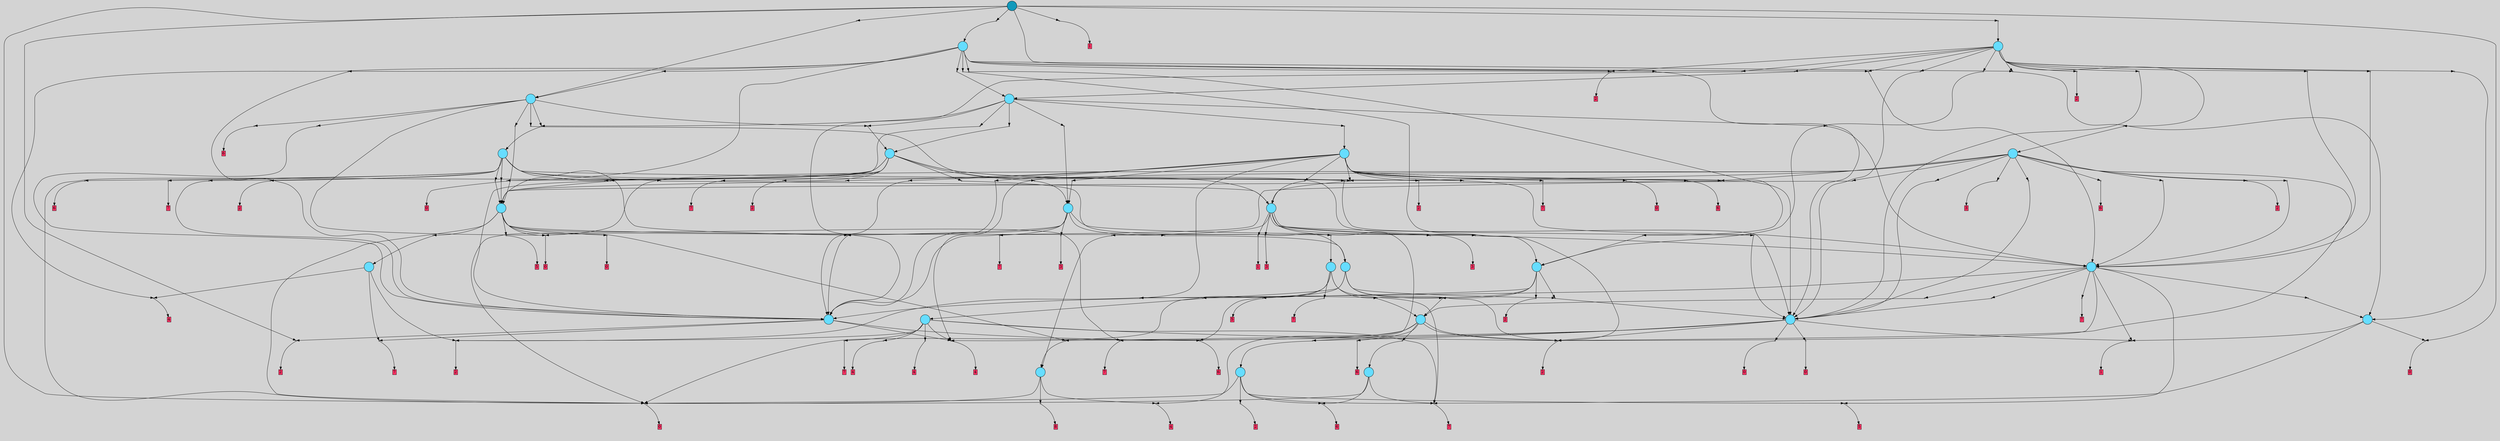 // File exported with GEGELATI v1.3.1
// On the 2024-04-09 07:45:57
// With the File::TPGGraphDotExporter
digraph{
	graph[pad = "0.212, 0.055" bgcolor = lightgray]
	node[shape=circle style = filled label = ""]
		T0 [fillcolor="#66ddff"]
		T6 [fillcolor="#66ddff"]
		T8 [fillcolor="#66ddff"]
		T15 [fillcolor="#66ddff"]
		T51 [fillcolor="#66ddff"]
		T58 [fillcolor="#66ddff"]
		T77 [fillcolor="#66ddff"]
		T83 [fillcolor="#66ddff"]
		T115 [fillcolor="#66ddff"]
		T126 [fillcolor="#66ddff"]
		T131 [fillcolor="#66ddff"]
		T162 [fillcolor="#66ddff"]
		T176 [fillcolor="#66ddff"]
		T238 [fillcolor="#66ddff"]
		T283 [fillcolor="#66ddff"]
		T337 [fillcolor="#66ddff"]
		T471 [fillcolor="#66ddff"]
		T495 [fillcolor="#66ddff"]
		T515 [fillcolor="#66ddff"]
		T532 [fillcolor="#66ddff"]
		T593 [fillcolor="#66ddff"]
		T606 [fillcolor="#66ddff"]
		T714 [fillcolor="#66ddff"]
		T772 [fillcolor="#66ddff"]
		T886 [fillcolor="#1199bb"]
		P17704 [fillcolor="#cccccc" shape=point] //
		I17704 [shape=box style=invis label="4|2&2|2#2|7#1|0#4|3&#92;n6|6&0|1#2|1#0|4#0|1&#92;n1|3&3|4#3|7#4|6#3|3&#92;n3|1&3|4#3|0#3|1#1|1&#92;n7|7&4|2#2|0#1|1#1|1&#92;n"]
		P17704 -> I17704[style=invis]
		A7435 [fillcolor="#ff3366" shape=box margin=0.03 width=0 height=0 label="0"]
		T0 -> P17704 -> A7435
		P17705 [fillcolor="#cccccc" shape=point] //
		I17705 [shape=box style=invis label="0|0&0|5#3|5#2|6#4|4&#92;n0|2&0|7#4|5#1|7#2|7&#92;n7|5&3|4#4|3#4|4#4|0&#92;n5|7&3|4#0|2#1|6#1|0&#92;n3|6&1|5#3|4#2|1#2|7&#92;n5|3&0|0#0|2#1|2#4|7&#92;n1|6&0|1#3|7#0|4#2|3&#92;n6|1&1|6#0|3#4|2#1|6&#92;n2|1&2|5#0|0#0|0#4|2&#92;n0|4&0|5#0|6#0|7#2|5&#92;n"]
		P17705 -> I17705[style=invis]
		A7436 [fillcolor="#ff3366" shape=box margin=0.03 width=0 height=0 label="1"]
		T0 -> P17705 -> A7436
		P17706 [fillcolor="#cccccc" shape=point] //
		I17706 [shape=box style=invis label="2|2&4|0#4|7#3|7#4|5&#92;n0|5&2|4#0|1#0|2#2|0&#92;n4|1&1|4#3|1#4|1#3|5&#92;n5|6&0|5#0|6#0|3#2|5&#92;n6|6&4|2#1|0#2|2#4|0&#92;n2|4&3|2#1|3#0|5#3|6&#92;n"]
		P17706 -> I17706[style=invis]
		A7437 [fillcolor="#ff3366" shape=box margin=0.03 width=0 height=0 label="6"]
		T6 -> P17706 -> A7437
		P17707 [fillcolor="#cccccc" shape=point] //
		I17707 [shape=box style=invis label="3|7&4|5#1|6#4|0#3|5&#92;n1|7&3|4#2|2#1|4#0|1&#92;n0|5&2|2#1|2#3|1#3|6&#92;n1|0&2|4#0|3#2|2#3|4&#92;n"]
		P17707 -> I17707[style=invis]
		A7438 [fillcolor="#ff3366" shape=box margin=0.03 width=0 height=0 label="7"]
		T6 -> P17707 -> A7438
		P17708 [fillcolor="#cccccc" shape=point] //
		I17708 [shape=box style=invis label="2|7&4|3#3|6#4|2#0|1&#92;n4|6&1|7#2|4#0|7#2|1&#92;n"]
		P17708 -> I17708[style=invis]
		A7439 [fillcolor="#ff3366" shape=box margin=0.03 width=0 height=0 label="8"]
		T8 -> P17708 -> A7439
		P17709 [fillcolor="#cccccc" shape=point] //
		I17709 [shape=box style=invis label="7|2&2|3#3|2#0|0#0|0&#92;n0|0&3|5#1|4#2|5#2|2&#92;n1|2&2|0#0|0#4|2#1|5&#92;n6|7&3|0#3|6#1|5#1|3&#92;n5|6&4|0#3|6#1|2#2|5&#92;n"]
		P17709 -> I17709[style=invis]
		A7440 [fillcolor="#ff3366" shape=box margin=0.03 width=0 height=0 label="0"]
		T8 -> P17709 -> A7440
		T0 -> P17707
		T6 -> P17709
		P17710 [fillcolor="#cccccc" shape=point] //
		I17710 [shape=box style=invis label="5|7&1|4#0|6#0|1#3|7&#92;n6|7&4|2#2|5#4|2#0|6&#92;n"]
		P17710 -> I17710[style=invis]
		A7441 [fillcolor="#ff3366" shape=box margin=0.03 width=0 height=0 label="4"]
		T8 -> P17710 -> A7441
		T15 -> P17707
		T15 -> P17709
		T15 -> P17706
		P17711 [fillcolor="#cccccc" shape=point] //
		I17711 [shape=box style=invis label="4|0&1|2#2|2#1|6#3|5&#92;n5|1&4|3#3|1#3|0#0|1&#92;n7|4&0|2#3|7#3|4#2|6&#92;n"]
		P17711 -> I17711[style=invis]
		A7442 [fillcolor="#ff3366" shape=box margin=0.03 width=0 height=0 label="2"]
		T15 -> P17711 -> A7442
		P17712 [fillcolor="#cccccc" shape=point] //
		I17712 [shape=box style=invis label="1|7&2|1#1|1#3|1#4|5&#92;n"]
		P17712 -> I17712[style=invis]
		A7443 [fillcolor="#ff3366" shape=box margin=0.03 width=0 height=0 label="5"]
		T15 -> P17712 -> A7443
		P17713 [fillcolor="#cccccc" shape=point] //
		I17713 [shape=box style=invis label="6|7&4|5#2|5#4|2#0|6&#92;n5|7&1|4#0|6#0|1#3|7&#92;n"]
		P17713 -> I17713[style=invis]
		A7444 [fillcolor="#ff3366" shape=box margin=0.03 width=0 height=0 label="4"]
		T51 -> P17713 -> A7444
		P17714 [fillcolor="#cccccc" shape=point] //
		I17714 [shape=box style=invis label="4|0&1|2#2|2#1|6#3|5&#92;n5|1&4|3#3|1#0|0#0|1&#92;n"]
		P17714 -> I17714[style=invis]
		A7445 [fillcolor="#ff3366" shape=box margin=0.03 width=0 height=0 label="2"]
		T51 -> P17714 -> A7445
		P17715 [fillcolor="#cccccc" shape=point] //
		I17715 [shape=box style=invis label="5|0&4|5#3|0#0|1#3|5&#92;n0|5&2|2#1|2#0|1#3|6&#92;n1|7&3|4#2|2#1|4#0|1&#92;n1|0&3|4#0|3#2|2#3|4&#92;n"]
		P17715 -> I17715[style=invis]
		A7446 [fillcolor="#ff3366" shape=box margin=0.03 width=0 height=0 label="7"]
		T51 -> P17715 -> A7446
		P17716 [fillcolor="#cccccc" shape=point] //
		I17716 [shape=box style=invis label="2|4&2|3#3|4#0|3#3|5&#92;n2|2&3|3#1|4#0|0#1|3&#92;n0|0&1|2#4|4#1|2#0|1&#92;n4|1&0|1#3|2#0|5#4|2&#92;n7|6&4|1#3|1#0|6#1|6&#92;n0|2&0|4#4|7#2|6#2|2&#92;n"]
		P17716 -> I17716[style=invis]
		A7447 [fillcolor="#ff3366" shape=box margin=0.03 width=0 height=0 label="6"]
		T58 -> P17716 -> A7447
		P17717 [fillcolor="#cccccc" shape=point] //
		I17717 [shape=box style=invis label="3|0&3|4#3|0#3|1#1|1&#92;n7|7&4|2#2|0#1|1#1|1&#92;n4|3&2|2#2|7#1|0#3|3&#92;n"]
		P17717 -> I17717[style=invis]
		T58 -> P17717 -> T6
		T58 -> P17710
		T58 -> P17709
		P17718 [fillcolor="#cccccc" shape=point] //
		I17718 [shape=box style=invis label="5|1&4|3#3|1#3|0#0|1&#92;n4|0&1|2#2|2#1|6#3|5&#92;n"]
		P17718 -> I17718[style=invis]
		A7448 [fillcolor="#ff3366" shape=box margin=0.03 width=0 height=0 label="2"]
		T58 -> P17718 -> A7448
		T58 -> P17718
		P17719 [fillcolor="#cccccc" shape=point] //
		I17719 [shape=box style=invis label="4|0&1|2#2|5#1|6#3|5&#92;n7|1&0|3#1|6#4|4#4|0&#92;n"]
		P17719 -> I17719[style=invis]
		A7449 [fillcolor="#ff3366" shape=box margin=0.03 width=0 height=0 label="2"]
		T77 -> P17719 -> A7449
		T77 -> P17715
		P17720 [fillcolor="#cccccc" shape=point] //
		I17720 [shape=box style=invis label="6|7&2|2#2|5#4|2#0|6&#92;n5|7&1|4#0|6#0|1#3|7&#92;n0|0&2|1#1|7#1|3#4|3&#92;n"]
		P17720 -> I17720[style=invis]
		A7450 [fillcolor="#ff3366" shape=box margin=0.03 width=0 height=0 label="4"]
		T77 -> P17720 -> A7450
		P17721 [fillcolor="#cccccc" shape=point] //
		I17721 [shape=box style=invis label="0|2&4|4#2|6#0|7#3|3&#92;n6|3&2|0#4|4#4|0#1|6&#92;n3|6&4|4#0|1#0|0#2|6&#92;n2|6&0|0#1|0#2|3#3|1&#92;n2|1&2|6#0|6#4|2#4|1&#92;n"]
		P17721 -> I17721[style=invis]
		A7451 [fillcolor="#ff3366" shape=box margin=0.03 width=0 height=0 label="6"]
		T77 -> P17721 -> A7451
		P17722 [fillcolor="#cccccc" shape=point] //
		I17722 [shape=box style=invis label="4|7&4|0#3|6#1|4#1|4&#92;n6|0&3|4#4|6#3|3#1|0&#92;n"]
		P17722 -> I17722[style=invis]
		A7452 [fillcolor="#ff3366" shape=box margin=0.03 width=0 height=0 label="7"]
		T83 -> P17722 -> A7452
		T83 -> P17718
		P17723 [fillcolor="#cccccc" shape=point] //
		I17723 [shape=box style=invis label="1|7&1|3#2|6#4|2#4|3&#92;n7|7&4|1#1|0#1|1#0|7&#92;n6|6&4|0#3|6#2|2#2|5&#92;n0|5&1|6#4|6#1|0#1|3&#92;n7|3&3|2#0|2#1|5#3|3&#92;n5|1&4|6#1|5#1|5#4|5&#92;n5|1&3|6#0|1#0|7#0|7&#92;n5|0&3|5#1|4#3|5#0|2&#92;n6|7&3|0#3|6#1|5#1|7&#92;n7|4&4|2#0|7#2|0#1|1&#92;n"]
		P17723 -> I17723[style=invis]
		A7453 [fillcolor="#ff3366" shape=box margin=0.03 width=0 height=0 label="0"]
		T83 -> P17723 -> A7453
		P17724 [fillcolor="#cccccc" shape=point] //
		I17724 [shape=box style=invis label="7|2&2|3#3|2#0|0#0|0&#92;n0|0&3|5#1|4#2|5#2|2&#92;n0|2&4|3#2|5#4|2#1|0&#92;n6|7&3|0#3|6#1|5#1|3&#92;n1|2&2|0#0|0#4|2#1|5&#92;n5|6&4|0#3|6#1|0#2|5&#92;n"]
		P17724 -> I17724[style=invis]
		T83 -> P17724 -> T8
		P17725 [fillcolor="#cccccc" shape=point] //
		I17725 [shape=box style=invis label="1|6&2|3#3|3#4|4#1|6&#92;n4|2&2|2#2|7#1|7#4|3&#92;n2|6&4|3#4|2#0|4#0|7&#92;n3|6&2|2#4|6#2|3#4|5&#92;n1|0&1|3#1|7#4|3#0|7&#92;n3|1&3|4#3|7#4|6#3|3&#92;n4|2&0|1#3|5#1|0#2|3&#92;n3|1&3|4#3|0#3|1#1|1&#92;n"]
		P17725 -> I17725[style=invis]
		T83 -> P17725 -> T15
		T83 -> P17705
		P17726 [fillcolor="#cccccc" shape=point] //
		I17726 [shape=box style=invis label="1|7&1|3#2|6#4|2#4|3&#92;n7|7&4|1#1|0#1|1#0|7&#92;n6|6&4|0#3|6#2|2#2|5&#92;n0|5&1|6#4|6#1|0#1|3&#92;n5|0&3|5#1|4#3|5#0|2&#92;n5|0&4|6#1|5#1|5#4|5&#92;n5|1&3|6#0|1#0|7#0|7&#92;n7|3&3|2#0|2#1|5#3|3&#92;n6|7&3|0#3|6#1|5#1|7&#92;n7|4&4|2#0|7#2|0#1|1&#92;n"]
		P17726 -> I17726[style=invis]
		A7454 [fillcolor="#ff3366" shape=box margin=0.03 width=0 height=0 label="0"]
		T83 -> P17726 -> A7454
		T115 -> P17707
		P17727 [fillcolor="#cccccc" shape=point] //
		I17727 [shape=box style=invis label="5|0&1|7#0|0#3|3#1|7&#92;n0|7&0|5#2|4#0|1#4|5&#92;n5|2&4|3#0|5#0|2#0|6&#92;n"]
		P17727 -> I17727[style=invis]
		A7455 [fillcolor="#ff3366" shape=box margin=0.03 width=0 height=0 label="4"]
		T115 -> P17727 -> A7455
		T115 -> P17714
		T115 -> P17718
		T115 -> P17720
		P17728 [fillcolor="#cccccc" shape=point] //
		I17728 [shape=box style=invis label="5|0&4|5#3|0#0|1#3|5&#92;n0|5&2|2#1|3#0|1#3|6&#92;n1|7&3|4#2|2#1|4#0|1&#92;n1|0&3|4#0|3#2|2#3|4&#92;n2|3&2|0#3|5#0|0#3|6&#92;n"]
		P17728 -> I17728[style=invis]
		A7456 [fillcolor="#ff3366" shape=box margin=0.03 width=0 height=0 label="7"]
		T115 -> P17728 -> A7456
		P17729 [fillcolor="#cccccc" shape=point] //
		I17729 [shape=box style=invis label="6|6&0|7#4|2#2|2#4|1&#92;n5|7&0|3#0|2#0|1#2|3&#92;n0|3&1|4#1|6#3|1#1|6&#92;n3|1&1|6#4|1#1|3#3|0&#92;n3|5&0|0#1|0#4|5#1|5&#92;n3|6&4|0#1|3#4|4#4|1&#92;n"]
		P17729 -> I17729[style=invis]
		A7457 [fillcolor="#ff3366" shape=box margin=0.03 width=0 height=0 label="4"]
		T115 -> P17729 -> A7457
		T126 -> P17722
		P17730 [fillcolor="#cccccc" shape=point] //
		I17730 [shape=box style=invis label="7|7&4|1#1|0#1|1#0|7&#92;n6|6&4|7#1|4#1|5#3|4&#92;n6|6&4|0#3|6#2|2#2|5&#92;n7|3&3|2#0|2#1|5#3|3&#92;n0|5&1|6#4|6#1|0#1|3&#92;n5|1&4|6#1|5#1|5#4|5&#92;n5|1&3|6#0|1#0|7#0|7&#92;n5|0&3|5#1|4#3|5#0|2&#92;n6|7&3|0#3|6#1|5#1|7&#92;n7|4&4|2#0|7#0|0#1|1&#92;n"]
		P17730 -> I17730[style=invis]
		A7458 [fillcolor="#ff3366" shape=box margin=0.03 width=0 height=0 label="0"]
		T126 -> P17730 -> A7458
		T126 -> P17724
		T126 -> P17725
		P17731 [fillcolor="#cccccc" shape=point] //
		I17731 [shape=box style=invis label="1|7&1|3#2|6#4|2#4|3&#92;n7|7&4|1#1|0#1|1#0|7&#92;n6|5&4|0#3|6#2|2#2|5&#92;n5|0&3|5#1|4#3|5#0|2&#92;n7|3&3|2#0|2#1|5#3|3&#92;n5|1&3|6#0|1#0|7#0|7&#92;n5|0&4|6#1|5#1|5#4|5&#92;n6|7&3|0#3|6#1|5#1|7&#92;n7|4&4|2#0|7#2|0#1|1&#92;n"]
		P17731 -> I17731[style=invis]
		A7459 [fillcolor="#ff3366" shape=box margin=0.03 width=0 height=0 label="0"]
		T126 -> P17731 -> A7459
		P17732 [fillcolor="#cccccc" shape=point] //
		I17732 [shape=box style=invis label="4|0&1|2#4|2#1|6#3|5&#92;n"]
		P17732 -> I17732[style=invis]
		T126 -> P17732 -> T51
		T126 -> P17709
		P17733 [fillcolor="#cccccc" shape=point] //
		I17733 [shape=box style=invis label="3|5&4|6#4|2#0|3#1|1&#92;n0|2&4|3#3|4#0|6#2|3&#92;n2|0&3|2#4|5#2|6#0|0&#92;n"]
		P17733 -> I17733[style=invis]
		A7460 [fillcolor="#ff3366" shape=box margin=0.03 width=0 height=0 label="5"]
		T126 -> P17733 -> A7460
		P17734 [fillcolor="#cccccc" shape=point] //
		I17734 [shape=box style=invis label="2|0&3|2#4|5#2|6#0|0&#92;n0|7&0|3#3|4#0|6#2|0&#92;n"]
		P17734 -> I17734[style=invis]
		A7461 [fillcolor="#ff3366" shape=box margin=0.03 width=0 height=0 label="5"]
		T131 -> P17734 -> A7461
		P17735 [fillcolor="#cccccc" shape=point] //
		I17735 [shape=box style=invis label="1|2&4|3#2|5#4|5#2|2&#92;n5|2&2|3#4|6#4|0#1|1&#92;n6|0&3|6#3|5#0|5#2|2&#92;n1|7&3|4#2|2#1|4#0|1&#92;n1|7&4|5#1|6#4|0#4|5&#92;n"]
		P17735 -> I17735[style=invis]
		T131 -> P17735 -> T58
		P17736 [fillcolor="#cccccc" shape=point] //
		I17736 [shape=box style=invis label="5|0&4|5#3|0#0|1#3|5&#92;n1|0&3|4#0|3#2|2#3|4&#92;n1|6&3|5#2|5#2|7#2|1&#92;n1|7&3|4#2|2#1|4#0|1&#92;n0|5&2|2#1|2#0|1#3|6&#92;n"]
		P17736 -> I17736[style=invis]
		A7462 [fillcolor="#ff3366" shape=box margin=0.03 width=0 height=0 label="7"]
		T131 -> P17736 -> A7462
		T131 -> P17707
		T131 -> P17720
		P17737 [fillcolor="#cccccc" shape=point] //
		I17737 [shape=box style=invis label="1|2&0|6#3|4#1|0#1|1&#92;n4|4&4|2#0|2#4|3#3|0&#92;n1|1&3|5#2|1#0|6#0|6&#92;n4|0&3|6#4|0#3|5#1|4&#92;n"]
		P17737 -> I17737[style=invis]
		T162 -> P17737 -> T115
		P17738 [fillcolor="#cccccc" shape=point] //
		I17738 [shape=box style=invis label="4|0&3|0#0|0#3|4#1|1&#92;n1|1&3|0#0|1#1|0#2|6&#92;n"]
		P17738 -> I17738[style=invis]
		T162 -> P17738 -> T83
		P17739 [fillcolor="#cccccc" shape=point] //
		I17739 [shape=box style=invis label="6|0&3|6#3|5#0|5#2|2&#92;n6|6&0|2#0|1#1|7#0|3&#92;n1|7&4|5#1|6#4|1#4|5&#92;n1|0&1|0#0|3#0|2#3|4&#92;n1|7&3|4#2|2#1|4#0|1&#92;n"]
		P17739 -> I17739[style=invis]
		T162 -> P17739 -> T58
		T162 -> P17714
		T162 -> P17718
		T176 -> P17737
		T176 -> P17738
		T176 -> P17739
		P17740 [fillcolor="#cccccc" shape=point] //
		I17740 [shape=box style=invis label="4|0&1|2#2|2#1|6#3|4&#92;n"]
		P17740 -> I17740[style=invis]
		A7463 [fillcolor="#ff3366" shape=box margin=0.03 width=0 height=0 label="2"]
		T176 -> P17740 -> A7463
		T176 -> P17721
		P17741 [fillcolor="#cccccc" shape=point] //
		I17741 [shape=box style=invis label="6|0&3|4#4|6#3|3#1|0&#92;n4|7&4|0#3|6#1|4#3|4&#92;n"]
		P17741 -> I17741[style=invis]
		T238 -> P17741 -> T77
		P17742 [fillcolor="#cccccc" shape=point] //
		I17742 [shape=box style=invis label="1|0&2|4#0|3#2|2#3|4&#92;n0|0&2|2#1|2#3|1#3|6&#92;n0|5&1|5#2|6#4|3#4|4&#92;n1|0&3|7#1|6#4|6#3|7&#92;n"]
		P17742 -> I17742[style=invis]
		A7464 [fillcolor="#ff3366" shape=box margin=0.03 width=0 height=0 label="7"]
		T238 -> P17742 -> A7464
		P17743 [fillcolor="#cccccc" shape=point] //
		I17743 [shape=box style=invis label="1|1&3|0#0|1#1|0#2|6&#92;n4|0&3|1#0|0#3|4#1|1&#92;n"]
		P17743 -> I17743[style=invis]
		T238 -> P17743 -> T83
		P17744 [fillcolor="#cccccc" shape=point] //
		I17744 [shape=box style=invis label="1|2&4|7#2|5#4|5#2|2&#92;n1|0&2|0#0|3#0|2#3|4&#92;n1|7&4|5#1|6#4|0#4|5&#92;n1|7&3|4#2|2#1|4#0|1&#92;n6|0&3|6#3|5#0|5#2|2&#92;n"]
		P17744 -> I17744[style=invis]
		T238 -> P17744 -> T58
		T238 -> P17718
		T238 -> P17712
		P17745 [fillcolor="#cccccc" shape=point] //
		I17745 [shape=box style=invis label="0|5&2|2#1|2#4|1#3|6&#92;n1|0&3|4#0|3#2|2#3|4&#92;n1|7&3|4#2|2#1|4#0|1&#92;n5|0&4|5#3|0#0|1#3|5&#92;n"]
		P17745 -> I17745[style=invis]
		T238 -> P17745 -> T0
		T238 -> P17705
		P17746 [fillcolor="#cccccc" shape=point] //
		I17746 [shape=box style=invis label="1|5&4|1#3|4#3|2#4|4&#92;n4|0&3|1#0|0#3|0#1|1&#92;n"]
		P17746 -> I17746[style=invis]
		T283 -> P17746 -> T83
		P17747 [fillcolor="#cccccc" shape=point] //
		I17747 [shape=box style=invis label="3|0&1|0#0|0#3|1#3|2&#92;n3|2&1|3#4|2#4|7#4|4&#92;n"]
		P17747 -> I17747[style=invis]
		T283 -> P17747 -> T131
		P17748 [fillcolor="#cccccc" shape=point] //
		I17748 [shape=box style=invis label="1|5&3|4#2|2#1|4#0|1&#92;n1|0&3|4#0|3#2|2#3|4&#92;n1|6&3|0#2|5#2|7#2|1&#92;n0|5&2|2#1|2#0|1#3|6&#92;n5|0&4|5#3|0#0|1#3|5&#92;n"]
		P17748 -> I17748[style=invis]
		T283 -> P17748 -> T8
		T283 -> P17718
		P17749 [fillcolor="#cccccc" shape=point] //
		I17749 [shape=box style=invis label="0|2&3|5#1|6#3|1#2|3&#92;n5|3&0|0#0|2#3|2#4|7&#92;n0|2&0|7#4|5#1|7#2|7&#92;n5|7&3|4#0|2#1|6#1|0&#92;n6|1&1|6#0|3#4|2#1|6&#92;n0|0&0|5#3|5#2|6#4|4&#92;n1|6&0|1#3|7#0|4#2|3&#92;n3|6&1|5#3|4#2|1#2|7&#92;n2|1&2|5#0|0#0|0#4|2&#92;n"]
		P17749 -> I17749[style=invis]
		A7465 [fillcolor="#ff3366" shape=box margin=0.03 width=0 height=0 label="1"]
		T283 -> P17749 -> A7465
		P17750 [fillcolor="#cccccc" shape=point] //
		I17750 [shape=box style=invis label="0|7&3|7#3|0#2|4#0|3&#92;n4|4&2|4#1|3#4|4#4|0&#92;n"]
		P17750 -> I17750[style=invis]
		A7466 [fillcolor="#ff3366" shape=box margin=0.03 width=0 height=0 label="3"]
		T283 -> P17750 -> A7466
		P17751 [fillcolor="#cccccc" shape=point] //
		I17751 [shape=box style=invis label="4|0&0|6#4|0#3|5#1|4&#92;n7|3&1|7#1|4#1|2#0|2&#92;n1|4&4|7#3|0#0|0#4|1&#92;n1|1&3|2#2|1#0|7#0|6&#92;n4|2&0|0#4|2#0|0#2|6&#92;n"]
		P17751 -> I17751[style=invis]
		A7467 [fillcolor="#ff3366" shape=box margin=0.03 width=0 height=0 label="3"]
		T283 -> P17751 -> A7467
		T283 -> P17750
		P17752 [fillcolor="#cccccc" shape=point] //
		I17752 [shape=box style=invis label="7|0&0|5#0|0#2|4#4|1&#92;n4|3&0|7#2|5#3|2#2|1&#92;n"]
		P17752 -> I17752[style=invis]
		T337 -> P17752 -> T238
		P17753 [fillcolor="#cccccc" shape=point] //
		I17753 [shape=box style=invis label="4|7&4|0#3|6#1|4#3|4&#92;n6|0&1|0#2|2#4|1#3|4&#92;n"]
		P17753 -> I17753[style=invis]
		T337 -> P17753 -> T77
		P17754 [fillcolor="#cccccc" shape=point] //
		I17754 [shape=box style=invis label="4|4&2|4#1|3#4|4#4|0&#92;n0|7&3|7#3|0#2|4#0|2&#92;n"]
		P17754 -> I17754[style=invis]
		A7468 [fillcolor="#ff3366" shape=box margin=0.03 width=0 height=0 label="3"]
		T337 -> P17754 -> A7468
		T337 -> P17709
		P17755 [fillcolor="#cccccc" shape=point] //
		I17755 [shape=box style=invis label="1|0&3|7#1|6#4|6#3|7&#92;n0|0&2|2#1|2#3|1#3|6&#92;n0|5&1|5#2|6#4|3#4|4&#92;n1|0&2|4#0|3#2|7#3|4&#92;n1|7&2|4#4|1#1|1#0|1&#92;n"]
		P17755 -> I17755[style=invis]
		A7469 [fillcolor="#ff3366" shape=box margin=0.03 width=0 height=0 label="7"]
		T337 -> P17755 -> A7469
		P17756 [fillcolor="#cccccc" shape=point] //
		I17756 [shape=box style=invis label="6|2&2|2#0|7#0|6#1|2&#92;n2|2&4|7#0|4#2|6#1|2&#92;n2|2&3|1#0|6#2|6#0|1&#92;n2|7&0|0#3|3#0|1#0|5&#92;n3|2&0|3#0|2#4|6#3|6&#92;n6|3&1|4#3|0#2|4#3|0&#92;n4|1&4|5#3|7#0|2#2|6&#92;n2|4&4|3#3|6#0|7#3|0&#92;n2|0&4|4#0|2#3|1#3|1&#92;n"]
		P17756 -> I17756[style=invis]
		T337 -> P17756 -> T162
		P17757 [fillcolor="#cccccc" shape=point] //
		I17757 [shape=box style=invis label="6|5&0|0#3|3#3|3#1|2&#92;n4|0&1|2#2|3#1|7#3|5&#92;n"]
		P17757 -> I17757[style=invis]
		A7470 [fillcolor="#ff3366" shape=box margin=0.03 width=0 height=0 label="2"]
		T471 -> P17757 -> A7470
		P17758 [fillcolor="#cccccc" shape=point] //
		I17758 [shape=box style=invis label="0|3&0|4#0|1#4|4#3|4&#92;n0|0&1|2#4|4#3|7#3|4&#92;n1|2&2|2#0|3#4|6#1|6&#92;n4|5&1|6#3|5#3|4#3|1&#92;n"]
		P17758 -> I17758[style=invis]
		T471 -> P17758 -> T77
		P17759 [fillcolor="#cccccc" shape=point] //
		I17759 [shape=box style=invis label="0|0&3|5#1|3#2|5#2|2&#92;n7|2&2|7#3|2#0|4#0|0&#92;n6|3&1|2#3|1#4|5#0|2&#92;n5|1&4|0#3|6#1|2#2|5&#92;n"]
		P17759 -> I17759[style=invis]
		T471 -> P17759 -> T126
		P17760 [fillcolor="#cccccc" shape=point] //
		I17760 [shape=box style=invis label="0|6&2|7#1|0#4|0#0|3&#92;n2|2&2|4#1|4#1|2#1|4&#92;n4|0&4|0#2|0#0|4#0|0&#92;n2|7&0|7#2|0#2|4#0|2&#92;n4|2&4|2#0|5#3|4#2|2&#92;n"]
		P17760 -> I17760[style=invis]
		T471 -> P17760 -> T176
		P17761 [fillcolor="#cccccc" shape=point] //
		I17761 [shape=box style=invis label="0|7&1|4#3|6#3|0#3|0&#92;n0|0&4|7#1|0#2|5#4|5&#92;n1|1&2|4#3|1#0|2#0|2&#92;n3|4&4|7#3|1#4|6#0|2&#92;n"]
		P17761 -> I17761[style=invis]
		A7471 [fillcolor="#ff3366" shape=box margin=0.03 width=0 height=0 label="0"]
		T471 -> P17761 -> A7471
		P17762 [fillcolor="#cccccc" shape=point] //
		I17762 [shape=box style=invis label="7|3&2|0#4|4#4|0#1|6&#92;n1|7&4|7#1|5#3|2#4|3&#92;n0|0&4|4#2|6#0|7#3|3&#92;n3|6&4|4#0|1#0|0#2|6&#92;n"]
		P17762 -> I17762[style=invis]
		A7472 [fillcolor="#ff3366" shape=box margin=0.03 width=0 height=0 label="6"]
		T471 -> P17762 -> A7472
		P17763 [fillcolor="#cccccc" shape=point] //
		I17763 [shape=box style=invis label="6|0&1|0#2|2#4|3#3|4&#92;n0|7&4|1#3|3#0|2#2|3&#92;n"]
		P17763 -> I17763[style=invis]
		T471 -> P17763 -> T77
		P17764 [fillcolor="#cccccc" shape=point] //
		I17764 [shape=box style=invis label="2|3&4|4#3|4#4|1#3|4&#92;n6|0&0|3#4|7#4|4#0|6&#92;n4|5&2|0#0|5#1|7#1|6&#92;n4|1&1|0#2|5#1|5#3|3&#92;n6|6&2|5#3|0#1|2#3|1&#92;n0|1&3|7#3|3#2|7#3|3&#92;n1|6&4|4#3|7#2|3#2|0&#92;n0|0&1|0#2|3#3|5#0|6&#92;n"]
		P17764 -> I17764[style=invis]
		T471 -> P17764 -> T283
		P17765 [fillcolor="#cccccc" shape=point] //
		I17765 [shape=box style=invis label="3|4&4|5#1|4#1|5#4|5&#92;n5|4&1|3#1|0#4|0#2|4&#92;n1|0&3|4#4|0#3|2#3|5&#92;n1|3&4|1#3|1#1|6#1|1&#92;n"]
		P17765 -> I17765[style=invis]
		T471 -> P17765 -> T337
		P17766 [fillcolor="#cccccc" shape=point] //
		I17766 [shape=box style=invis label="1|4&3|1#1|4#1|7#3|7&#92;n3|1&1|1#0|7#1|5#3|3&#92;n6|3&1|6#2|2#2|6#1|7&#92;n3|7&4|3#2|1#0|3#4|0&#92;n2|0&0|3#3|4#4|6#3|1&#92;n"]
		P17766 -> I17766[style=invis]
		T471 -> P17766 -> T238
		T471 -> P17741
		P17767 [fillcolor="#cccccc" shape=point] //
		I17767 [shape=box style=invis label="1|5&2|7#3|7#1|7#4|1&#92;n6|6&2|5#3|0#1|2#3|3&#92;n4|5&2|0#0|5#1|1#1|6&#92;n5|7&3|3#0|1#0|0#4|7&#92;n7|6&4|0#1|5#2|6#3|4&#92;n0|1&3|7#3|3#2|7#3|3&#92;n6|0&2|3#4|7#0|4#0|6&#92;n"]
		P17767 -> I17767[style=invis]
		T471 -> P17767 -> T283
		P17768 [fillcolor="#cccccc" shape=point] //
		I17768 [shape=box style=invis label="0|5&2|3#1|2#3|1#3|6&#92;n1|0&1|2#4|1#4|4#4|5&#92;n1|3&1|4#1|5#2|4#2|3&#92;n3|7&3|5#1|6#4|0#3|5&#92;n5|0&0|7#3|2#3|5#2|0&#92;n1|7&3|4#2|2#1|4#1|1&#92;n7|0&2|3#0|2#1|5#2|3&#92;n"]
		P17768 -> I17768[style=invis]
		A7473 [fillcolor="#ff3366" shape=box margin=0.03 width=0 height=0 label="7"]
		T471 -> P17768 -> A7473
		P17769 [fillcolor="#cccccc" shape=point] //
		I17769 [shape=box style=invis label="0|7&4|0#1|7#1|0#2|1&#92;n6|0&1|0#2|2#4|1#3|4&#92;n"]
		P17769 -> I17769[style=invis]
		T471 -> P17769 -> T77
		T495 -> P17763
		P17770 [fillcolor="#cccccc" shape=point] //
		I17770 [shape=box style=invis label="3|0&1|1#2|2#1|1#0|6&#92;n6|1&1|1#4|1#4|3#1|5&#92;n"]
		P17770 -> I17770[style=invis]
		A7474 [fillcolor="#ff3366" shape=box margin=0.03 width=0 height=0 label="3"]
		T495 -> P17770 -> A7474
		P17771 [fillcolor="#cccccc" shape=point] //
		I17771 [shape=box style=invis label="3|6&2|6#4|3#3|4#2|7&#92;n7|0&0|5#0|0#2|4#4|1&#92;n4|7&0|7#2|5#3|2#2|1&#92;n"]
		P17771 -> I17771[style=invis]
		T495 -> P17771 -> T238
		P17772 [fillcolor="#cccccc" shape=point] //
		I17772 [shape=box style=invis label="4|0&1|3#3|3#0|1#1|4&#92;n5|2&3|6#3|6#0|4#1|6&#92;n"]
		P17772 -> I17772[style=invis]
		A7475 [fillcolor="#ff3366" shape=box margin=0.03 width=0 height=0 label="6"]
		T495 -> P17772 -> A7475
		T495 -> P17767
		P17773 [fillcolor="#cccccc" shape=point] //
		I17773 [shape=box style=invis label="1|1&3|0#0|1#1|0#2|4&#92;n"]
		P17773 -> I17773[style=invis]
		T495 -> P17773 -> T83
		P17774 [fillcolor="#cccccc" shape=point] //
		I17774 [shape=box style=invis label="6|3&1|6#2|2#2|6#1|7&#92;n3|1&1|1#0|7#1|5#3|3&#92;n1|4&3|1#1|4#1|7#3|7&#92;n1|7&4|3#2|1#0|3#4|0&#92;n2|0&0|3#3|4#4|6#3|1&#92;n"]
		P17774 -> I17774[style=invis]
		T495 -> P17774 -> T238
		T495 -> P17731
		P17775 [fillcolor="#cccccc" shape=point] //
		I17775 [shape=box style=invis label="4|0&3|2#2|2#1|7#3|5&#92;n"]
		P17775 -> I17775[style=invis]
		A7476 [fillcolor="#ff3366" shape=box margin=0.03 width=0 height=0 label="2"]
		T495 -> P17775 -> A7476
		P17776 [fillcolor="#cccccc" shape=point] //
		I17776 [shape=box style=invis label="1|0&3|7#0|7#1|6#0|2&#92;n1|0&3|3#1|0#0|0#0|2&#92;n"]
		P17776 -> I17776[style=invis]
		T495 -> P17776 -> T83
		T495 -> P17718
		T495 -> P17720
		P17777 [fillcolor="#cccccc" shape=point] //
		I17777 [shape=box style=invis label="6|0&0|2#3|1#4|5#0|2&#92;n6|2&3|3#2|4#2|4#0|3&#92;n6|0&0|5#3|3#0|5#4|2&#92;n2|1&0|6#2|3#1|3#3|4&#92;n"]
		P17777 -> I17777[style=invis]
		T495 -> P17777 -> T126
		T515 -> P17767
		P17778 [fillcolor="#cccccc" shape=point] //
		I17778 [shape=box style=invis label="6|0&1|0#2|2#4|3#3|4&#92;n6|3&1|1#4|1#1|5#4|7&#92;n"]
		P17778 -> I17778[style=invis]
		T515 -> P17778 -> T77
		P17779 [fillcolor="#cccccc" shape=point] //
		I17779 [shape=box style=invis label="0|0&0|4#1|3#2|5#2|2&#92;n6|3&1|2#3|1#4|5#0|2&#92;n1|2&4|4#3|6#4|0#0|0&#92;n3|3&2|6#2|5#4|7#2|6&#92;n"]
		P17779 -> I17779[style=invis]
		T515 -> P17779 -> T126
		P17780 [fillcolor="#cccccc" shape=point] //
		I17780 [shape=box style=invis label="0|0&4|1#4|3#4|3#3|6&#92;n3|6&0|4#4|7#2|0#3|3&#92;n"]
		P17780 -> I17780[style=invis]
		T515 -> P17780 -> T83
		P17781 [fillcolor="#cccccc" shape=point] //
		I17781 [shape=box style=invis label="6|2&2|2#0|7#0|6#1|2&#92;n2|4&4|3#3|6#0|7#3|0&#92;n2|2&4|1#0|6#2|6#0|1&#92;n3|2&0|3#0|2#4|6#3|6&#92;n2|7&0|0#3|3#0|1#0|5&#92;n4|2&4|5#3|7#4|2#2|6&#92;n2|2&4|7#0|4#2|6#1|2&#92;n2|0&4|4#0|2#3|1#3|1&#92;n"]
		P17781 -> I17781[style=invis]
		T515 -> P17781 -> T162
		P17782 [fillcolor="#cccccc" shape=point] //
		I17782 [shape=box style=invis label="7|3&1|3#2|3#0|0#2|4&#92;n2|7&1|6#0|3#2|4#4|4&#92;n1|2&3|4#0|6#4|1#2|6&#92;n0|7&2|1#0|3#0|2#3|5&#92;n3|0&0|7#2|3#4|4#1|5&#92;n"]
		P17782 -> I17782[style=invis]
		A7477 [fillcolor="#ff3366" shape=box margin=0.03 width=0 height=0 label="2"]
		T515 -> P17782 -> A7477
		P17783 [fillcolor="#cccccc" shape=point] //
		I17783 [shape=box style=invis label="5|0&4|1#3|5#1|2#0|2&#92;n1|0&3|4#4|0#3|2#3|5&#92;n1|3&4|1#3|1#1|6#1|1&#92;n5|4&1|3#1|0#1|0#2|4&#92;n"]
		P17783 -> I17783[style=invis]
		T515 -> P17783 -> T337
		P17784 [fillcolor="#cccccc" shape=point] //
		I17784 [shape=box style=invis label="1|1&2|1#3|1#0|2#3|2&#92;n0|0&4|7#1|0#2|5#4|5&#92;n4|7&1|4#3|6#3|0#3|0&#92;n3|4&4|7#3|1#4|6#0|2&#92;n"]
		P17784 -> I17784[style=invis]
		A7478 [fillcolor="#ff3366" shape=box margin=0.03 width=0 height=0 label="0"]
		T515 -> P17784 -> A7478
		P17785 [fillcolor="#cccccc" shape=point] //
		I17785 [shape=box style=invis label="4|0&1|1#4|1#4|4#4|5&#92;n1|7&3|4#2|2#1|4#1|1&#92;n1|3&3|3#2|4#2|2#4|1&#92;n1|3&4|4#0|4#1|4#4|1&#92;n5|7&0|2#3|2#3|5#2|0&#92;n3|7&3|5#1|6#4|0#3|5&#92;n"]
		P17785 -> I17785[style=invis]
		A7479 [fillcolor="#ff3366" shape=box margin=0.03 width=0 height=0 label="7"]
		T515 -> P17785 -> A7479
		T515 -> P17709
		T532 -> P17753
		P17786 [fillcolor="#cccccc" shape=point] //
		I17786 [shape=box style=invis label="2|0&3|3#1|2#4|3#3|2&#92;n3|6&2|1#2|0#4|0#3|1&#92;n"]
		P17786 -> I17786[style=invis]
		T532 -> P17786 -> T126
		P17787 [fillcolor="#cccccc" shape=point] //
		I17787 [shape=box style=invis label="0|2&3|0#3|3#0|7#2|1&#92;n1|0&3|1#3|6#4|7#0|2&#92;n5|7&0|3#1|5#3|4#1|2&#92;n1|7&3|1#0|4#2|1#3|1&#92;n0|2&0|0#4|5#3|2#0|0&#92;n6|6&0|0#2|7#4|7#1|6&#92;n0|3&3|2#3|3#1|5#3|6&#92;n5|6&3|7#3|0#4|2#1|5&#92;n"]
		P17787 -> I17787[style=invis]
		A7480 [fillcolor="#ff3366" shape=box margin=0.03 width=0 height=0 label="2"]
		T532 -> P17787 -> A7480
		P17788 [fillcolor="#cccccc" shape=point] //
		I17788 [shape=box style=invis label="4|0&0|2#2|6#3|3#0|7&#92;n5|7&2|3#1|6#4|4#2|5&#92;n0|0&4|4#1|1#1|6#3|1&#92;n4|6&2|7#3|6#1|7#2|0&#92;n"]
		P17788 -> I17788[style=invis]
		A7481 [fillcolor="#ff3366" shape=box margin=0.03 width=0 height=0 label="6"]
		T532 -> P17788 -> A7481
		P17789 [fillcolor="#cccccc" shape=point] //
		I17789 [shape=box style=invis label="1|5&2|7#3|7#1|7#4|1&#92;n6|0&2|3#4|7#0|4#0|6&#92;n4|5&2|0#0|5#1|1#1|6&#92;n5|7&3|3#0|1#0|0#4|7&#92;n2|3&4|4#3|4#4|1#3|4&#92;n0|1&3|7#3|3#2|7#3|3&#92;n6|6&2|5#3|0#1|2#3|1&#92;n"]
		P17789 -> I17789[style=invis]
		T532 -> P17789 -> T283
		P17790 [fillcolor="#cccccc" shape=point] //
		I17790 [shape=box style=invis label="4|0&1|2#4|1#4|4#4|5&#92;n0|5&2|3#1|2#3|1#3|6&#92;n1|3&1|4#1|5#2|4#2|3&#92;n3|7&3|5#1|6#4|0#3|5&#92;n5|0&0|7#3|2#3|5#2|0&#92;n1|7&3|4#2|2#1|4#1|1&#92;n"]
		P17790 -> I17790[style=invis]
		A7482 [fillcolor="#ff3366" shape=box margin=0.03 width=0 height=0 label="7"]
		T532 -> P17790 -> A7482
		T532 -> P17752
		P17791 [fillcolor="#cccccc" shape=point] //
		I17791 [shape=box style=invis label="4|5&1|2#0|6#2|0#2|7&#92;n2|0&3|3#1|2#4|3#1|2&#92;n"]
		P17791 -> I17791[style=invis]
		T532 -> P17791 -> T126
		T532 -> P17766
		P17792 [fillcolor="#cccccc" shape=point] //
		I17792 [shape=box style=invis label="0|7&4|1#3|3#1|2#2|3&#92;n6|0&1|0#2|2#4|3#3|4&#92;n"]
		P17792 -> I17792[style=invis]
		T532 -> P17792 -> T77
		P17793 [fillcolor="#cccccc" shape=point] //
		I17793 [shape=box style=invis label="4|0&0|3#1|0#1|3#1|5&#92;n3|2&2|1#4|3#4|5#3|2&#92;n2|0&4|5#3|1#3|5#3|2&#92;n7|5&3|7#4|0#2|6#3|6&#92;n"]
		P17793 -> I17793[style=invis]
		T593 -> P17793 -> T126
		P17794 [fillcolor="#cccccc" shape=point] //
		I17794 [shape=box style=invis label="6|6&2|5#3|0#1|2#3|3&#92;n3|0&0|2#3|2#1|2#4|0&#92;n3|0&3|5#2|4#1|7#3|4&#92;n6|5&2|0#0|5#1|1#4|6&#92;n0|1&3|7#3|3#2|7#3|3&#92;n7|6&2|0#1|2#2|6#3|4&#92;n2|1&3|0#4|7#2|1#4|7&#92;n"]
		P17794 -> I17794[style=invis]
		T593 -> P17794 -> T283
		P17795 [fillcolor="#cccccc" shape=point] //
		I17795 [shape=box style=invis label="3|0&3|7#0|7#3|4#0|1&#92;n6|6&0|7#0|1#0|0#3|5&#92;n2|7&4|3#1|6#4|2#0|1&#92;n"]
		P17795 -> I17795[style=invis]
		T593 -> P17795 -> T532
		P17796 [fillcolor="#cccccc" shape=point] //
		I17796 [shape=box style=invis label="7|7&3|2#0|3#4|1#2|0&#92;n7|0&3|4#0|1#4|6#1|7&#92;n"]
		P17796 -> I17796[style=invis]
		T593 -> P17796 -> T515
		P17797 [fillcolor="#cccccc" shape=point] //
		I17797 [shape=box style=invis label="3|6&4|4#0|1#4|0#2|3&#92;n2|6&0|4#0|0#2|3#3|1&#92;n1|6&0|7#4|0#4|3#2|7&#92;n3|0&1|4#4|1#3|2#3|5&#92;n5|5&2|7#3|7#2|1#0|7&#92;n"]
		P17797 -> I17797[style=invis]
		A7483 [fillcolor="#ff3366" shape=box margin=0.03 width=0 height=0 label="6"]
		T593 -> P17797 -> A7483
		P17798 [fillcolor="#cccccc" shape=point] //
		I17798 [shape=box style=invis label="3|6&1|0#2|1#4|7#2|5&#92;n7|5&3|5#0|1#3|0#1|1&#92;n7|3&2|6#1|6#2|6#0|1&#92;n5|5&1|3#3|5#0|0#3|6&#92;n0|0&0|0#2|1#0|4#0|6&#92;n"]
		P17798 -> I17798[style=invis]
		T593 -> P17798 -> T77
		T593 -> P17731
		P17799 [fillcolor="#cccccc" shape=point] //
		I17799 [shape=box style=invis label="3|2&2|1#4|3#4|5#3|2&#92;n4|0&0|3#1|0#1|3#1|5&#92;n2|0&4|5#3|1#3|5#3|2&#92;n7|5&1|7#4|0#2|6#3|6&#92;n"]
		P17799 -> I17799[style=invis]
		T606 -> P17799 -> T126
		P17800 [fillcolor="#cccccc" shape=point] //
		I17800 [shape=box style=invis label="6|5&2|0#0|5#1|1#4|6&#92;n3|0&0|2#3|2#1|2#4|0&#92;n3|0&3|5#2|4#1|7#3|4&#92;n6|6&2|5#3|0#1|2#3|3&#92;n0|1&3|7#3|3#2|7#3|3&#92;n1|2&2|1#4|1#1|3#4|4&#92;n7|6&2|0#1|2#2|6#3|4&#92;n2|1&3|0#4|7#2|1#4|2&#92;n"]
		P17800 -> I17800[style=invis]
		T606 -> P17800 -> T471
		T606 -> P17795
		T606 -> P17796
		P17801 [fillcolor="#cccccc" shape=point] //
		I17801 [shape=box style=invis label="1|3&3|1#3|1#1|6#1|1&#92;n1|0&3|4#4|0#3|2#3|5&#92;n2|0&0|3#1|1#4|3#1|1&#92;n5|4&1|3#1|0#4|0#2|4&#92;n"]
		P17801 -> I17801[style=invis]
		T606 -> P17801 -> T337
		P17802 [fillcolor="#cccccc" shape=point] //
		I17802 [shape=box style=invis label="1|3&0|5#4|2#2|2#4|3&#92;n7|0&3|4#0|1#4|6#1|7&#92;n"]
		P17802 -> I17802[style=invis]
		T606 -> P17802 -> T238
		P17803 [fillcolor="#cccccc" shape=point] //
		I17803 [shape=box style=invis label="7|0&3|4#0|1#4|0#1|7&#92;n"]
		P17803 -> I17803[style=invis]
		T606 -> P17803 -> T515
		P17804 [fillcolor="#cccccc" shape=point] //
		I17804 [shape=box style=invis label="2|7&0|7#2|0#2|4#0|2&#92;n2|2&2|4#1|4#1|2#1|4&#92;n4|0&4|0#2|0#0|4#0|0&#92;n0|6&2|7#1|0#1|0#0|3&#92;n"]
		P17804 -> I17804[style=invis]
		T714 -> P17804 -> T176
		P17805 [fillcolor="#cccccc" shape=point] //
		I17805 [shape=box style=invis label="1|7&2|6#2|7#0|7#3|4&#92;n1|7&4|7#1|5#3|0#4|3&#92;n3|0&0|6#4|7#0|3#2|2&#92;n3|4&1|3#0|4#3|6#2|2&#92;n0|0&4|4#2|6#0|4#3|3&#92;n"]
		P17805 -> I17805[style=invis]
		T714 -> P17805 -> T593
		P17806 [fillcolor="#cccccc" shape=point] //
		I17806 [shape=box style=invis label="2|4&4|6#4|4#3|7#4|4&#92;n6|0&2|0#0|2#2|3#0|7&#92;n1|5&4|2#4|2#2|1#4|4&#92;n4|0&2|5#4|4#3|2#2|3&#92;n4|6&2|5#1|2#3|0#4|5&#92;n"]
		P17806 -> I17806[style=invis]
		T714 -> P17806 -> T238
		P17807 [fillcolor="#cccccc" shape=point] //
		I17807 [shape=box style=invis label="1|0&2|1#3|4#4|7#1|7&#92;n7|5&2|0#2|2#2|2#4|1&#92;n"]
		P17807 -> I17807[style=invis]
		T714 -> P17807 -> T77
		P17808 [fillcolor="#cccccc" shape=point] //
		I17808 [shape=box style=invis label="1|1&3|0#0|1#1|0#3|1&#92;n2|0&4|2#2|5#1|5#3|7&#92;n6|2&2|0#4|0#1|4#0|7&#92;n7|5&4|0#0|5#3|0#0|0&#92;n2|5&4|1#4|7#4|1#4|4&#92;n"]
		P17808 -> I17808[style=invis]
		T714 -> P17808 -> T83
		P17809 [fillcolor="#cccccc" shape=point] //
		I17809 [shape=box style=invis label="6|0&4|0#1|4#3|2#3|1&#92;n1|7&0|7#4|5#1|2#4|4&#92;n3|1&4|3#1|4#4|0#0|5&#92;n"]
		P17809 -> I17809[style=invis]
		T714 -> P17809 -> T606
		P17810 [fillcolor="#cccccc" shape=point] //
		I17810 [shape=box style=invis label="5|0&0|0#2|3#1|5#1|3&#92;n1|4&1|0#0|1#1|0#2|4&#92;n"]
		P17810 -> I17810[style=invis]
		T714 -> P17810 -> T83
		P17811 [fillcolor="#cccccc" shape=point] //
		I17811 [shape=box style=invis label="6|3&2|2#2|2#2|5#3|3&#92;n3|6&3|3#4|7#3|3#1|0&#92;n7|7&4|0#3|6#2|4#3|5&#92;n2|0&0|3#3|0#4|6#3|1&#92;n6|2&1|2#4|5#1|6#0|7&#92;n2|5&1|0#1|4#1|0#4|3&#92;n5|4&1|5#0|3#1|3#4|5&#92;n0|4&0|2#3|2#2|4#3|6&#92;n"]
		P17811 -> I17811[style=invis]
		T714 -> P17811 -> T0
		P17812 [fillcolor="#cccccc" shape=point] //
		I17812 [shape=box style=invis label="1|2&4|1#1|3#2|3#0|6&#92;n4|1&0|1#1|1#2|7#3|6&#92;n1|3&4|6#0|1#0|0#4|1&#92;n4|0&4|1#0|2#4|1#3|3&#92;n4|1&4|1#3|4#1|7#1|4&#92;n1|0&2|3#4|6#2|4#1|7&#92;n7|6&1|1#3|5#3|2#3|2&#92;n"]
		P17812 -> I17812[style=invis]
		A7484 [fillcolor="#ff3366" shape=box margin=0.03 width=0 height=0 label="2"]
		T714 -> P17812 -> A7484
		T714 -> P17784
		T714 -> P17713
		P17813 [fillcolor="#cccccc" shape=point] //
		I17813 [shape=box style=invis label="2|0&3|0#2|2#3|2#0|1&#92;n2|2&2|4#1|4#1|2#1|4&#92;n1|7&4|4#1|5#1|0#3|1&#92;n4|1&4|1#0|2#1|6#1|0&#92;n0|6&4|7#2|0#1|0#0|3&#92;n"]
		P17813 -> I17813[style=invis]
		T772 -> P17813 -> T176
		T772 -> P17806
		P17814 [fillcolor="#cccccc" shape=point] //
		I17814 [shape=box style=invis label="2|0&4|4#2|5#1|5#3|7&#92;n1|1&3|0#0|1#1|0#3|1&#92;n7|5&4|0#0|5#3|7#0|0&#92;n1|7&3|1#0|0#0|2#1|4&#92;n2|5&4|1#4|7#4|1#4|4&#92;n"]
		P17814 -> I17814[style=invis]
		T772 -> P17814 -> T83
		P17815 [fillcolor="#cccccc" shape=point] //
		I17815 [shape=box style=invis label="6|0&4|0#0|4#3|2#3|1&#92;n3|1&4|3#1|4#4|0#0|2&#92;n"]
		P17815 -> I17815[style=invis]
		T772 -> P17815 -> T606
		P17816 [fillcolor="#cccccc" shape=point] //
		I17816 [shape=box style=invis label="3|3&3|4#4|4#2|6#0|2&#92;n1|0&0|3#0|0#4|2#1|1&#92;n1|4&1|0#3|5#1|6#0|4&#92;n"]
		P17816 -> I17816[style=invis]
		T772 -> P17816 -> T83
		T772 -> P17811
		P17817 [fillcolor="#cccccc" shape=point] //
		I17817 [shape=box style=invis label="0|2&3|0#3|3#0|7#2|1&#92;n1|0&3|1#3|6#4|7#0|2&#92;n5|7&0|3#1|5#3|4#1|2&#92;n1|7&3|1#0|7#2|1#3|1&#92;n6|6&0|0#2|7#4|7#1|6&#92;n0|3&3|2#3|3#1|5#3|6&#92;n5|6&3|7#3|0#4|2#1|5&#92;n"]
		P17817 -> I17817[style=invis]
		A7485 [fillcolor="#ff3366" shape=box margin=0.03 width=0 height=0 label="2"]
		T772 -> P17817 -> A7485
		T772 -> P17812
		P17818 [fillcolor="#cccccc" shape=point] //
		I17818 [shape=box style=invis label="3|0&4|7#1|1#4|1#2|3&#92;n"]
		P17818 -> I17818[style=invis]
		T772 -> P17818 -> T238
		P17819 [fillcolor="#cccccc" shape=point] //
		I17819 [shape=box style=invis label="2|0&0|3#3|4#4|6#3|6&#92;n5|0&4|1#3|7#4|1#4|0&#92;n0|1&2|5#4|0#3|7#3|6&#92;n"]
		P17819 -> I17819[style=invis]
		T772 -> P17819 -> T238
		P17820 [fillcolor="#cccccc" shape=point] //
		I17820 [shape=box style=invis label="0|0&1|6#1|1#4|1#2|7&#92;n3|3&2|0#2|1#0|4#2|5&#92;n"]
		P17820 -> I17820[style=invis]
		T772 -> P17820 -> T77
		P17821 [fillcolor="#cccccc" shape=point] //
		I17821 [shape=box style=invis label="0|3&0|4#0|1#4|4#3|4&#92;n6|3&1|1#0|0#3|7#4|6&#92;n0|0&1|2#4|4#3|7#3|4&#92;n4|5&1|6#1|5#3|4#3|1&#92;n"]
		P17821 -> I17821[style=invis]
		T772 -> P17821 -> T495
		P17822 [fillcolor="#cccccc" shape=point] //
		I17822 [shape=box style=invis label="3|7&4|3#2|1#0|3#2|0&#92;n3|1&1|1#0|7#1|5#3|3&#92;n2|4&3|1#1|4#1|7#3|7&#92;n6|3&1|6#2|2#2|6#1|7&#92;n2|0&0|3#3|4#4|6#3|1&#92;n"]
		P17822 -> I17822[style=invis]
		T772 -> P17822 -> T0
		P17823 [fillcolor="#cccccc" shape=point] //
		I17823 [shape=box style=invis label="6|1&1|2#4|3#4|2#1|1&#92;n5|3&0|0#0|2#1|2#4|7&#92;n1|6&0|1#3|7#0|4#2|4&#92;n5|7&3|4#0|2#1|6#1|0&#92;n0|4&0|5#0|6#2|7#2|5&#92;n1|5&4|3#3|0#4|7#1|7&#92;n0|0&0|5#3|5#2|7#4|4&#92;n"]
		P17823 -> I17823[style=invis]
		A7486 [fillcolor="#ff3366" shape=box margin=0.03 width=0 height=0 label="1"]
		T886 -> P17823 -> A7486
		P17824 [fillcolor="#cccccc" shape=point] //
		I17824 [shape=box style=invis label="2|1&2|3#0|3#0|4#4|3&#92;n7|6&2|2#2|3#2|6#2|1&#92;n7|0&1|1#4|7#3|0#1|6&#92;n1|1&0|6#4|4#1|0#3|0&#92;n6|2&0|2#2|5#3|2#0|2&#92;n"]
		P17824 -> I17824[style=invis]
		T886 -> P17824 -> T714
		T886 -> P17810
		P17825 [fillcolor="#cccccc" shape=point] //
		I17825 [shape=box style=invis label="0|0&0|4#1|3#2|5#2|2&#92;n6|3&1|2#3|1#4|5#0|2&#92;n1|2&4|4#0|6#4|0#0|0&#92;n3|3&2|6#2|5#4|7#2|3&#92;n"]
		P17825 -> I17825[style=invis]
		T886 -> P17825 -> T772
		T886 -> P17719
		P17826 [fillcolor="#cccccc" shape=point] //
		I17826 [shape=box style=invis label="2|0&2|6#2|7#2|1#3|0&#92;n1|7&4|7#1|5#3|2#4|3&#92;n0|7&4|0#2|6#0|7#1|3&#92;n"]
		P17826 -> I17826[style=invis]
		T886 -> P17826 -> T593
		T886 -> P17709
		T886 -> P17704
		{ rank= same T886 }
}
